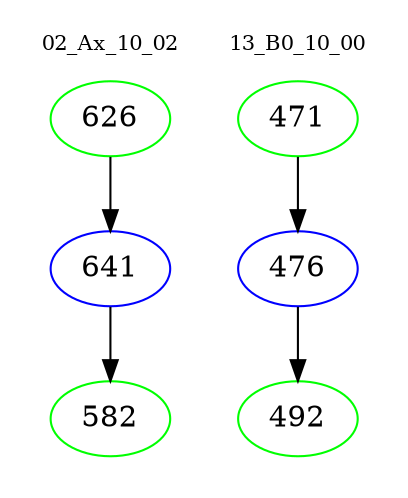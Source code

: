 digraph{
subgraph cluster_0 {
color = white
label = "02_Ax_10_02";
fontsize=10;
T0_626 [label="626", color="green"]
T0_626 -> T0_641 [color="black"]
T0_641 [label="641", color="blue"]
T0_641 -> T0_582 [color="black"]
T0_582 [label="582", color="green"]
}
subgraph cluster_1 {
color = white
label = "13_B0_10_00";
fontsize=10;
T1_471 [label="471", color="green"]
T1_471 -> T1_476 [color="black"]
T1_476 [label="476", color="blue"]
T1_476 -> T1_492 [color="black"]
T1_492 [label="492", color="green"]
}
}
